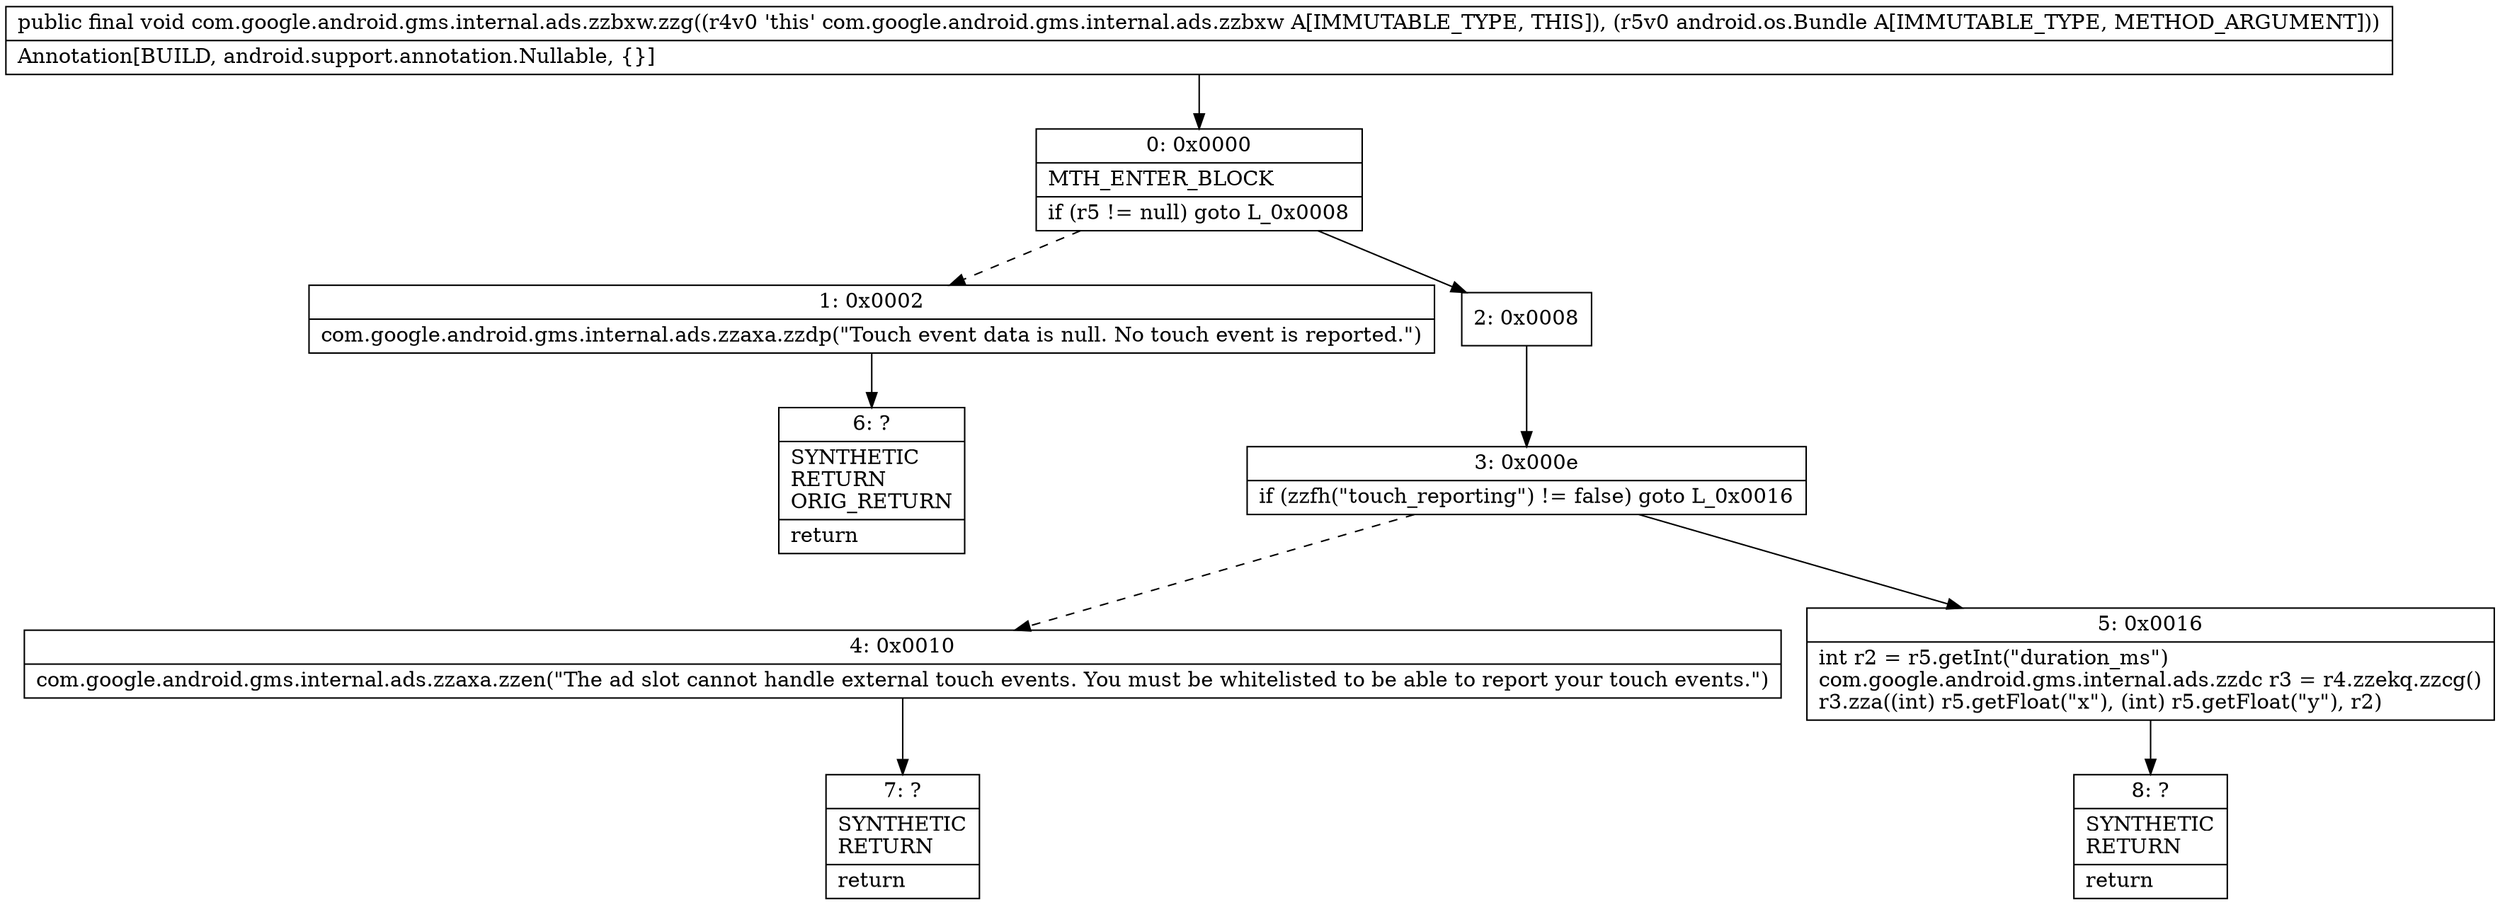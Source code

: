 digraph "CFG forcom.google.android.gms.internal.ads.zzbxw.zzg(Landroid\/os\/Bundle;)V" {
Node_0 [shape=record,label="{0\:\ 0x0000|MTH_ENTER_BLOCK\l|if (r5 != null) goto L_0x0008\l}"];
Node_1 [shape=record,label="{1\:\ 0x0002|com.google.android.gms.internal.ads.zzaxa.zzdp(\"Touch event data is null. No touch event is reported.\")\l}"];
Node_2 [shape=record,label="{2\:\ 0x0008}"];
Node_3 [shape=record,label="{3\:\ 0x000e|if (zzfh(\"touch_reporting\") != false) goto L_0x0016\l}"];
Node_4 [shape=record,label="{4\:\ 0x0010|com.google.android.gms.internal.ads.zzaxa.zzen(\"The ad slot cannot handle external touch events. You must be whitelisted to be able to report your touch events.\")\l}"];
Node_5 [shape=record,label="{5\:\ 0x0016|int r2 = r5.getInt(\"duration_ms\")\lcom.google.android.gms.internal.ads.zzdc r3 = r4.zzekq.zzcg()\lr3.zza((int) r5.getFloat(\"x\"), (int) r5.getFloat(\"y\"), r2)\l}"];
Node_6 [shape=record,label="{6\:\ ?|SYNTHETIC\lRETURN\lORIG_RETURN\l|return\l}"];
Node_7 [shape=record,label="{7\:\ ?|SYNTHETIC\lRETURN\l|return\l}"];
Node_8 [shape=record,label="{8\:\ ?|SYNTHETIC\lRETURN\l|return\l}"];
MethodNode[shape=record,label="{public final void com.google.android.gms.internal.ads.zzbxw.zzg((r4v0 'this' com.google.android.gms.internal.ads.zzbxw A[IMMUTABLE_TYPE, THIS]), (r5v0 android.os.Bundle A[IMMUTABLE_TYPE, METHOD_ARGUMENT]))  | Annotation[BUILD, android.support.annotation.Nullable, \{\}]\l}"];
MethodNode -> Node_0;
Node_0 -> Node_1[style=dashed];
Node_0 -> Node_2;
Node_1 -> Node_6;
Node_2 -> Node_3;
Node_3 -> Node_4[style=dashed];
Node_3 -> Node_5;
Node_4 -> Node_7;
Node_5 -> Node_8;
}

